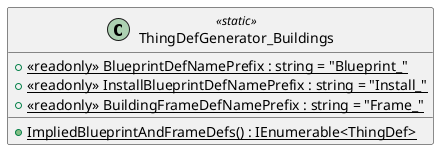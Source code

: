@startuml
class ThingDefGenerator_Buildings <<static>> {
    + {static} <<readonly>> BlueprintDefNamePrefix : string = "Blueprint_"
    + {static} <<readonly>> InstallBlueprintDefNamePrefix : string = "Install_"
    + {static} <<readonly>> BuildingFrameDefNamePrefix : string = "Frame_"
    + {static} ImpliedBlueprintAndFrameDefs() : IEnumerable<ThingDef>
}
@enduml
